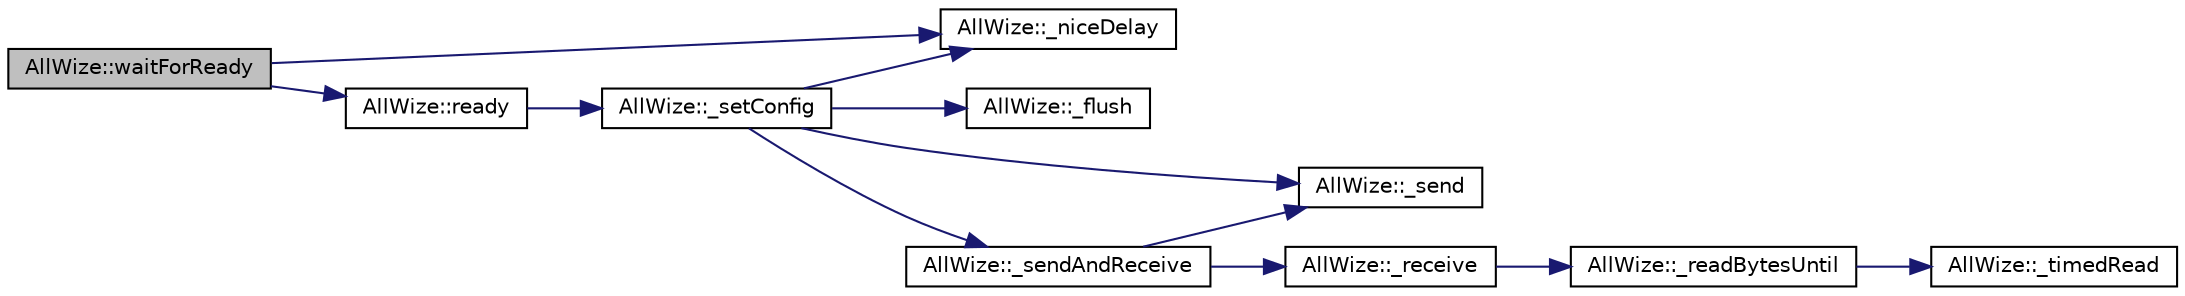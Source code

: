 digraph "AllWize::waitForReady"
{
 // LATEX_PDF_SIZE
  edge [fontname="Helvetica",fontsize="10",labelfontname="Helvetica",labelfontsize="10"];
  node [fontname="Helvetica",fontsize="10",shape=record];
  rankdir="LR";
  Node1 [label="AllWize::waitForReady",height=0.2,width=0.4,color="black", fillcolor="grey75", style="filled", fontcolor="black",tooltip="Waits for timeout millis for the module to be ready."];
  Node1 -> Node2 [color="midnightblue",fontsize="10",style="solid",fontname="Helvetica"];
  Node2 [label="AllWize::_niceDelay",height=0.2,width=0.4,color="black", fillcolor="white", style="filled",URL="$classAllWize.html#afeed45d2a47e184092d6dcd64c22fb72",tooltip="Does a non-blocking delay."];
  Node1 -> Node3 [color="midnightblue",fontsize="10",style="solid",fontname="Helvetica"];
  Node3 [label="AllWize::ready",height=0.2,width=0.4,color="black", fillcolor="white", style="filled",URL="$classAllWize.html#abc11db103b75ef6cf585c18cca13142c",tooltip="Test whether the radio module is ready or not."];
  Node3 -> Node4 [color="midnightblue",fontsize="10",style="solid",fontname="Helvetica"];
  Node4 [label="AllWize::_setConfig",height=0.2,width=0.4,color="black", fillcolor="white", style="filled",URL="$classAllWize.html#a493af0599b973f713192b175000264e6",tooltip="Sets or unsets config mode."];
  Node4 -> Node5 [color="midnightblue",fontsize="10",style="solid",fontname="Helvetica"];
  Node5 [label="AllWize::_flush",height=0.2,width=0.4,color="black", fillcolor="white", style="filled",URL="$classAllWize.html#ace21941ce1a1174ef567c1a269ebf551",tooltip="Flushes the serial line to the module."];
  Node4 -> Node2 [color="midnightblue",fontsize="10",style="solid",fontname="Helvetica"];
  Node4 -> Node6 [color="midnightblue",fontsize="10",style="solid",fontname="Helvetica"];
  Node6 [label="AllWize::_send",height=0.2,width=0.4,color="black", fillcolor="white", style="filled",URL="$classAllWize.html#ac194cac5fd63b864ef567fb7a51a2ac9",tooltip="Sends a binary buffer to the module UART. Returns the number of bytes actually sent."];
  Node4 -> Node7 [color="midnightblue",fontsize="10",style="solid",fontname="Helvetica"];
  Node7 [label="AllWize::_sendAndReceive",height=0.2,width=0.4,color="black", fillcolor="white", style="filled",URL="$classAllWize.html#af4c575f742b3c2a837058846b83fbfe1",tooltip="Sends a binary buffer and waits for response. Returns the number of bytes received and stored in the ..."];
  Node7 -> Node8 [color="midnightblue",fontsize="10",style="solid",fontname="Helvetica"];
  Node8 [label="AllWize::_receive",height=0.2,width=0.4,color="black", fillcolor="white", style="filled",URL="$classAllWize.html#a197c8bd0c47789acefd4e360ca697feb",tooltip="Listens to incoming data from the module until timeout or END_OF_RESPONSE."];
  Node8 -> Node9 [color="midnightblue",fontsize="10",style="solid",fontname="Helvetica"];
  Node9 [label="AllWize::_readBytesUntil",height=0.2,width=0.4,color="black", fillcolor="white", style="filled",URL="$classAllWize.html#a3cdbc480293b0e3c24107c549b485d5c",tooltip="Reads the stream buffer up to a certain char or times out."];
  Node9 -> Node10 [color="midnightblue",fontsize="10",style="solid",fontname="Helvetica"];
  Node10 [label="AllWize::_timedRead",height=0.2,width=0.4,color="black", fillcolor="white", style="filled",URL="$classAllWize.html#ac33ba05cebc3de22babb477922a07eaf",tooltip="Reads a byte from the stream with a timeout."];
  Node7 -> Node6 [color="midnightblue",fontsize="10",style="solid",fontname="Helvetica"];
}
